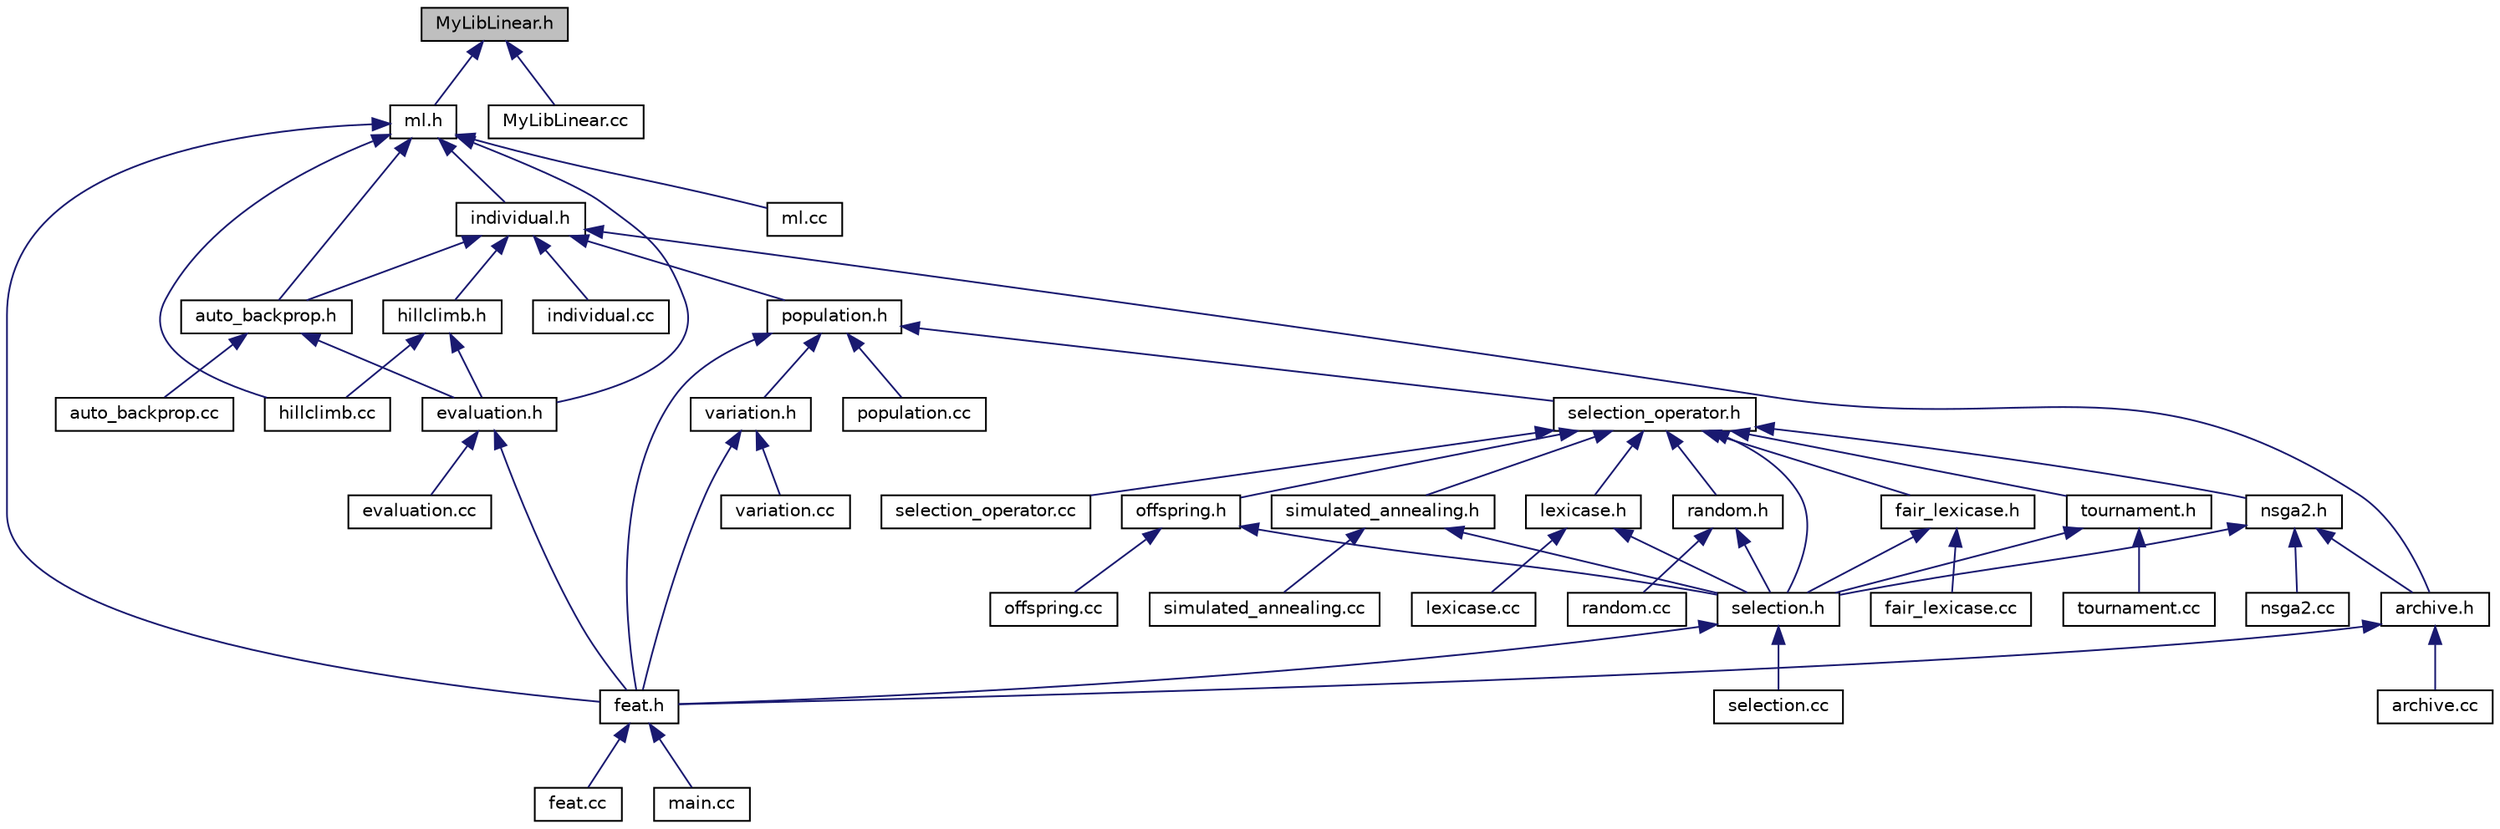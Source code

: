 digraph "MyLibLinear.h"
{
 // LATEX_PDF_SIZE
  edge [fontname="Helvetica",fontsize="10",labelfontname="Helvetica",labelfontsize="10"];
  node [fontname="Helvetica",fontsize="10",shape=record];
  Node1 [label="MyLibLinear.h",height=0.2,width=0.4,color="black", fillcolor="grey75", style="filled", fontcolor="black",tooltip=" "];
  Node1 -> Node2 [dir="back",color="midnightblue",fontsize="10",style="solid",fontname="Helvetica"];
  Node2 [label="ml.h",height=0.2,width=0.4,color="black", fillcolor="white", style="filled",URL="$d7/d60/ml_8h.html",tooltip=" "];
  Node2 -> Node3 [dir="back",color="midnightblue",fontsize="10",style="solid",fontname="Helvetica"];
  Node3 [label="evaluation.h",height=0.2,width=0.4,color="black", fillcolor="white", style="filled",URL="$d3/df9/evaluation_8h.html",tooltip=" "];
  Node3 -> Node4 [dir="back",color="midnightblue",fontsize="10",style="solid",fontname="Helvetica"];
  Node4 [label="evaluation.cc",height=0.2,width=0.4,color="black", fillcolor="white", style="filled",URL="$d5/d3a/evaluation_8cc.html",tooltip=" "];
  Node3 -> Node5 [dir="back",color="midnightblue",fontsize="10",style="solid",fontname="Helvetica"];
  Node5 [label="feat.h",height=0.2,width=0.4,color="black", fillcolor="white", style="filled",URL="$d3/dff/feat_8h.html",tooltip=" "];
  Node5 -> Node6 [dir="back",color="midnightblue",fontsize="10",style="solid",fontname="Helvetica"];
  Node6 [label="feat.cc",height=0.2,width=0.4,color="black", fillcolor="white", style="filled",URL="$dc/d37/feat_8cc.html",tooltip=" "];
  Node5 -> Node7 [dir="back",color="midnightblue",fontsize="10",style="solid",fontname="Helvetica"];
  Node7 [label="main.cc",height=0.2,width=0.4,color="black", fillcolor="white", style="filled",URL="$d9/d0f/main_8cc.html",tooltip=" "];
  Node2 -> Node8 [dir="back",color="midnightblue",fontsize="10",style="solid",fontname="Helvetica"];
  Node8 [label="individual.h",height=0.2,width=0.4,color="black", fillcolor="white", style="filled",URL="$d5/d1f/individual_8h.html",tooltip=" "];
  Node8 -> Node9 [dir="back",color="midnightblue",fontsize="10",style="solid",fontname="Helvetica"];
  Node9 [label="auto_backprop.h",height=0.2,width=0.4,color="black", fillcolor="white", style="filled",URL="$d6/d8a/auto__backprop_8h.html",tooltip=" "];
  Node9 -> Node3 [dir="back",color="midnightblue",fontsize="10",style="solid",fontname="Helvetica"];
  Node9 -> Node10 [dir="back",color="midnightblue",fontsize="10",style="solid",fontname="Helvetica"];
  Node10 [label="auto_backprop.cc",height=0.2,width=0.4,color="black", fillcolor="white", style="filled",URL="$d5/d02/auto__backprop_8cc.html",tooltip=" "];
  Node8 -> Node11 [dir="back",color="midnightblue",fontsize="10",style="solid",fontname="Helvetica"];
  Node11 [label="hillclimb.h",height=0.2,width=0.4,color="black", fillcolor="white", style="filled",URL="$d3/d59/hillclimb_8h.html",tooltip=" "];
  Node11 -> Node3 [dir="back",color="midnightblue",fontsize="10",style="solid",fontname="Helvetica"];
  Node11 -> Node12 [dir="back",color="midnightblue",fontsize="10",style="solid",fontname="Helvetica"];
  Node12 [label="hillclimb.cc",height=0.2,width=0.4,color="black", fillcolor="white", style="filled",URL="$d4/dfe/hillclimb_8cc.html",tooltip=" "];
  Node8 -> Node13 [dir="back",color="midnightblue",fontsize="10",style="solid",fontname="Helvetica"];
  Node13 [label="population.h",height=0.2,width=0.4,color="black", fillcolor="white", style="filled",URL="$d2/d76/population_8h.html",tooltip=" "];
  Node13 -> Node5 [dir="back",color="midnightblue",fontsize="10",style="solid",fontname="Helvetica"];
  Node13 -> Node14 [dir="back",color="midnightblue",fontsize="10",style="solid",fontname="Helvetica"];
  Node14 [label="selection_operator.h",height=0.2,width=0.4,color="black", fillcolor="white", style="filled",URL="$dd/d5d/selection__operator_8h.html",tooltip=" "];
  Node14 -> Node15 [dir="back",color="midnightblue",fontsize="10",style="solid",fontname="Helvetica"];
  Node15 [label="selection.h",height=0.2,width=0.4,color="black", fillcolor="white", style="filled",URL="$df/d48/selection_8h.html",tooltip=" "];
  Node15 -> Node5 [dir="back",color="midnightblue",fontsize="10",style="solid",fontname="Helvetica"];
  Node15 -> Node16 [dir="back",color="midnightblue",fontsize="10",style="solid",fontname="Helvetica"];
  Node16 [label="selection.cc",height=0.2,width=0.4,color="black", fillcolor="white", style="filled",URL="$d3/d48/selection_8cc.html",tooltip=" "];
  Node14 -> Node17 [dir="back",color="midnightblue",fontsize="10",style="solid",fontname="Helvetica"];
  Node17 [label="lexicase.h",height=0.2,width=0.4,color="black", fillcolor="white", style="filled",URL="$d3/d12/lexicase_8h.html",tooltip=" "];
  Node17 -> Node15 [dir="back",color="midnightblue",fontsize="10",style="solid",fontname="Helvetica"];
  Node17 -> Node18 [dir="back",color="midnightblue",fontsize="10",style="solid",fontname="Helvetica"];
  Node18 [label="lexicase.cc",height=0.2,width=0.4,color="black", fillcolor="white", style="filled",URL="$d7/dd3/lexicase_8cc.html",tooltip=" "];
  Node14 -> Node19 [dir="back",color="midnightblue",fontsize="10",style="solid",fontname="Helvetica"];
  Node19 [label="fair_lexicase.h",height=0.2,width=0.4,color="black", fillcolor="white", style="filled",URL="$dd/dae/fair__lexicase_8h.html",tooltip=" "];
  Node19 -> Node15 [dir="back",color="midnightblue",fontsize="10",style="solid",fontname="Helvetica"];
  Node19 -> Node20 [dir="back",color="midnightblue",fontsize="10",style="solid",fontname="Helvetica"];
  Node20 [label="fair_lexicase.cc",height=0.2,width=0.4,color="black", fillcolor="white", style="filled",URL="$d2/d2a/fair__lexicase_8cc.html",tooltip=" "];
  Node14 -> Node21 [dir="back",color="midnightblue",fontsize="10",style="solid",fontname="Helvetica"];
  Node21 [label="nsga2.h",height=0.2,width=0.4,color="black", fillcolor="white", style="filled",URL="$d3/d06/nsga2_8h.html",tooltip=" "];
  Node21 -> Node15 [dir="back",color="midnightblue",fontsize="10",style="solid",fontname="Helvetica"];
  Node21 -> Node22 [dir="back",color="midnightblue",fontsize="10",style="solid",fontname="Helvetica"];
  Node22 [label="archive.h",height=0.2,width=0.4,color="black", fillcolor="white", style="filled",URL="$d9/d28/archive_8h.html",tooltip=" "];
  Node22 -> Node5 [dir="back",color="midnightblue",fontsize="10",style="solid",fontname="Helvetica"];
  Node22 -> Node23 [dir="back",color="midnightblue",fontsize="10",style="solid",fontname="Helvetica"];
  Node23 [label="archive.cc",height=0.2,width=0.4,color="black", fillcolor="white", style="filled",URL="$d3/d95/archive_8cc.html",tooltip=" "];
  Node21 -> Node24 [dir="back",color="midnightblue",fontsize="10",style="solid",fontname="Helvetica"];
  Node24 [label="nsga2.cc",height=0.2,width=0.4,color="black", fillcolor="white", style="filled",URL="$dd/def/nsga2_8cc.html",tooltip=" "];
  Node14 -> Node25 [dir="back",color="midnightblue",fontsize="10",style="solid",fontname="Helvetica"];
  Node25 [label="tournament.h",height=0.2,width=0.4,color="black", fillcolor="white", style="filled",URL="$d2/db9/tournament_8h.html",tooltip=" "];
  Node25 -> Node15 [dir="back",color="midnightblue",fontsize="10",style="solid",fontname="Helvetica"];
  Node25 -> Node26 [dir="back",color="midnightblue",fontsize="10",style="solid",fontname="Helvetica"];
  Node26 [label="tournament.cc",height=0.2,width=0.4,color="black", fillcolor="white", style="filled",URL="$dd/d9f/tournament_8cc.html",tooltip=" "];
  Node14 -> Node27 [dir="back",color="midnightblue",fontsize="10",style="solid",fontname="Helvetica"];
  Node27 [label="offspring.h",height=0.2,width=0.4,color="black", fillcolor="white", style="filled",URL="$d1/d46/offspring_8h.html",tooltip=" "];
  Node27 -> Node15 [dir="back",color="midnightblue",fontsize="10",style="solid",fontname="Helvetica"];
  Node27 -> Node28 [dir="back",color="midnightblue",fontsize="10",style="solid",fontname="Helvetica"];
  Node28 [label="offspring.cc",height=0.2,width=0.4,color="black", fillcolor="white", style="filled",URL="$d7/d44/offspring_8cc.html",tooltip=" "];
  Node14 -> Node29 [dir="back",color="midnightblue",fontsize="10",style="solid",fontname="Helvetica"];
  Node29 [label="random.h",height=0.2,width=0.4,color="black", fillcolor="white", style="filled",URL="$d1/d79/random_8h.html",tooltip=" "];
  Node29 -> Node15 [dir="back",color="midnightblue",fontsize="10",style="solid",fontname="Helvetica"];
  Node29 -> Node30 [dir="back",color="midnightblue",fontsize="10",style="solid",fontname="Helvetica"];
  Node30 [label="random.cc",height=0.2,width=0.4,color="black", fillcolor="white", style="filled",URL="$df/d1f/random_8cc.html",tooltip=" "];
  Node14 -> Node31 [dir="back",color="midnightblue",fontsize="10",style="solid",fontname="Helvetica"];
  Node31 [label="simulated_annealing.h",height=0.2,width=0.4,color="black", fillcolor="white", style="filled",URL="$d9/dab/simulated__annealing_8h.html",tooltip=" "];
  Node31 -> Node15 [dir="back",color="midnightblue",fontsize="10",style="solid",fontname="Helvetica"];
  Node31 -> Node32 [dir="back",color="midnightblue",fontsize="10",style="solid",fontname="Helvetica"];
  Node32 [label="simulated_annealing.cc",height=0.2,width=0.4,color="black", fillcolor="white", style="filled",URL="$d1/dcf/simulated__annealing_8cc.html",tooltip=" "];
  Node14 -> Node33 [dir="back",color="midnightblue",fontsize="10",style="solid",fontname="Helvetica"];
  Node33 [label="selection_operator.cc",height=0.2,width=0.4,color="black", fillcolor="white", style="filled",URL="$dc/df5/selection__operator_8cc.html",tooltip=" "];
  Node13 -> Node34 [dir="back",color="midnightblue",fontsize="10",style="solid",fontname="Helvetica"];
  Node34 [label="variation.h",height=0.2,width=0.4,color="black", fillcolor="white", style="filled",URL="$d4/d1f/variation_8h.html",tooltip=" "];
  Node34 -> Node5 [dir="back",color="midnightblue",fontsize="10",style="solid",fontname="Helvetica"];
  Node34 -> Node35 [dir="back",color="midnightblue",fontsize="10",style="solid",fontname="Helvetica"];
  Node35 [label="variation.cc",height=0.2,width=0.4,color="black", fillcolor="white", style="filled",URL="$de/d10/variation_8cc.html",tooltip=" "];
  Node13 -> Node36 [dir="back",color="midnightblue",fontsize="10",style="solid",fontname="Helvetica"];
  Node36 [label="population.cc",height=0.2,width=0.4,color="black", fillcolor="white", style="filled",URL="$de/d3d/population_8cc.html",tooltip=" "];
  Node8 -> Node22 [dir="back",color="midnightblue",fontsize="10",style="solid",fontname="Helvetica"];
  Node8 -> Node37 [dir="back",color="midnightblue",fontsize="10",style="solid",fontname="Helvetica"];
  Node37 [label="individual.cc",height=0.2,width=0.4,color="black", fillcolor="white", style="filled",URL="$de/da3/individual_8cc.html",tooltip=" "];
  Node2 -> Node9 [dir="back",color="midnightblue",fontsize="10",style="solid",fontname="Helvetica"];
  Node2 -> Node5 [dir="back",color="midnightblue",fontsize="10",style="solid",fontname="Helvetica"];
  Node2 -> Node38 [dir="back",color="midnightblue",fontsize="10",style="solid",fontname="Helvetica"];
  Node38 [label="ml.cc",height=0.2,width=0.4,color="black", fillcolor="white", style="filled",URL="$df/d54/ml_8cc.html",tooltip=" "];
  Node2 -> Node12 [dir="back",color="midnightblue",fontsize="10",style="solid",fontname="Helvetica"];
  Node1 -> Node39 [dir="back",color="midnightblue",fontsize="10",style="solid",fontname="Helvetica"];
  Node39 [label="MyLibLinear.cc",height=0.2,width=0.4,color="black", fillcolor="white", style="filled",URL="$d6/d1c/MyLibLinear_8cc.html",tooltip=" "];
}
